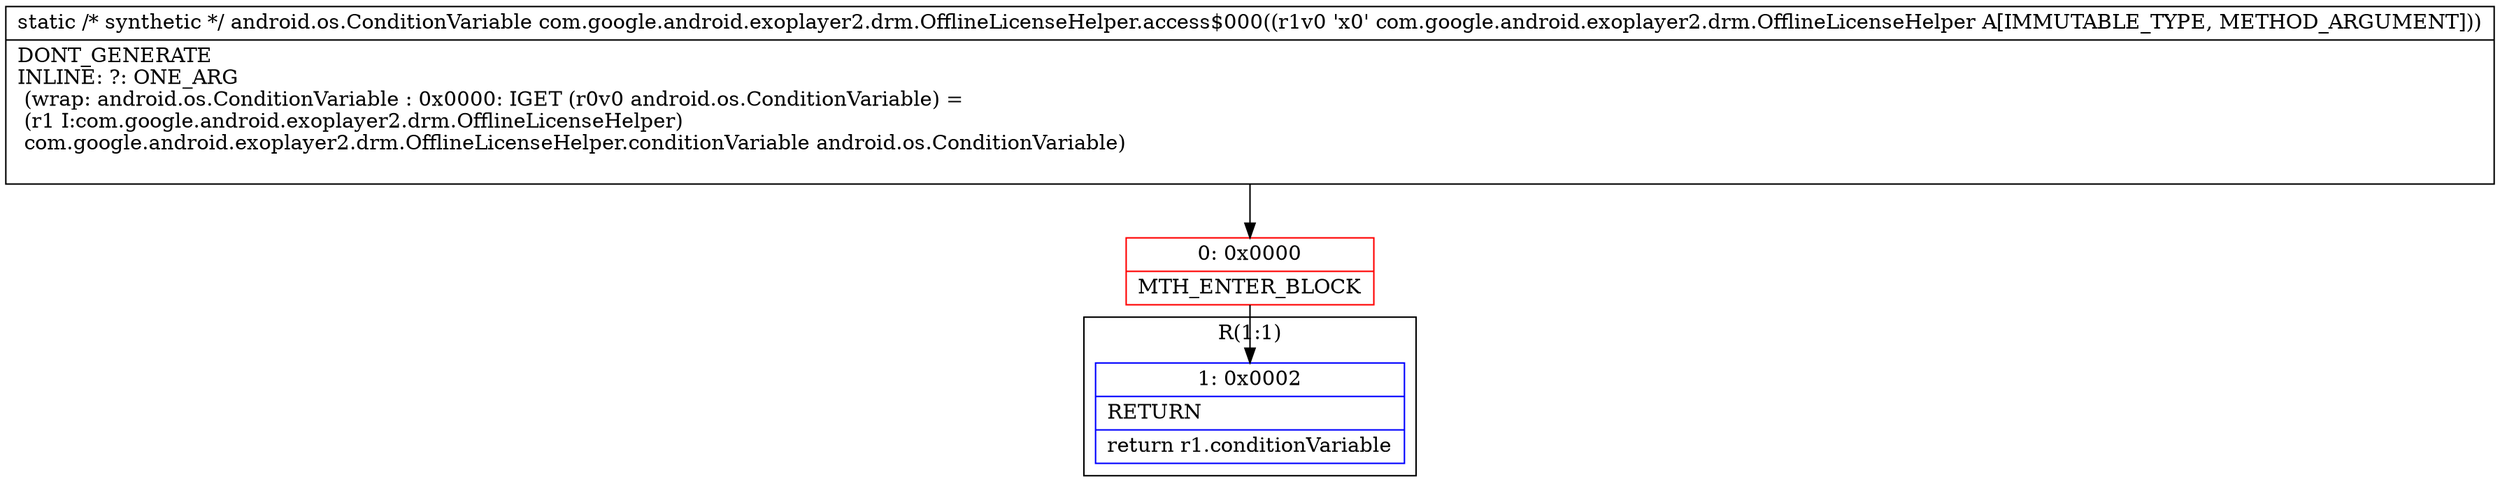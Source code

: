 digraph "CFG forcom.google.android.exoplayer2.drm.OfflineLicenseHelper.access$000(Lcom\/google\/android\/exoplayer2\/drm\/OfflineLicenseHelper;)Landroid\/os\/ConditionVariable;" {
subgraph cluster_Region_408893317 {
label = "R(1:1)";
node [shape=record,color=blue];
Node_1 [shape=record,label="{1\:\ 0x0002|RETURN\l|return r1.conditionVariable\l}"];
}
Node_0 [shape=record,color=red,label="{0\:\ 0x0000|MTH_ENTER_BLOCK\l}"];
MethodNode[shape=record,label="{static \/* synthetic *\/ android.os.ConditionVariable com.google.android.exoplayer2.drm.OfflineLicenseHelper.access$000((r1v0 'x0' com.google.android.exoplayer2.drm.OfflineLicenseHelper A[IMMUTABLE_TYPE, METHOD_ARGUMENT]))  | DONT_GENERATE\lINLINE: ?: ONE_ARG  \l  (wrap: android.os.ConditionVariable : 0x0000: IGET  (r0v0 android.os.ConditionVariable) = \l  (r1 I:com.google.android.exoplayer2.drm.OfflineLicenseHelper)\l com.google.android.exoplayer2.drm.OfflineLicenseHelper.conditionVariable android.os.ConditionVariable)\l\l}"];
MethodNode -> Node_0;
Node_0 -> Node_1;
}

